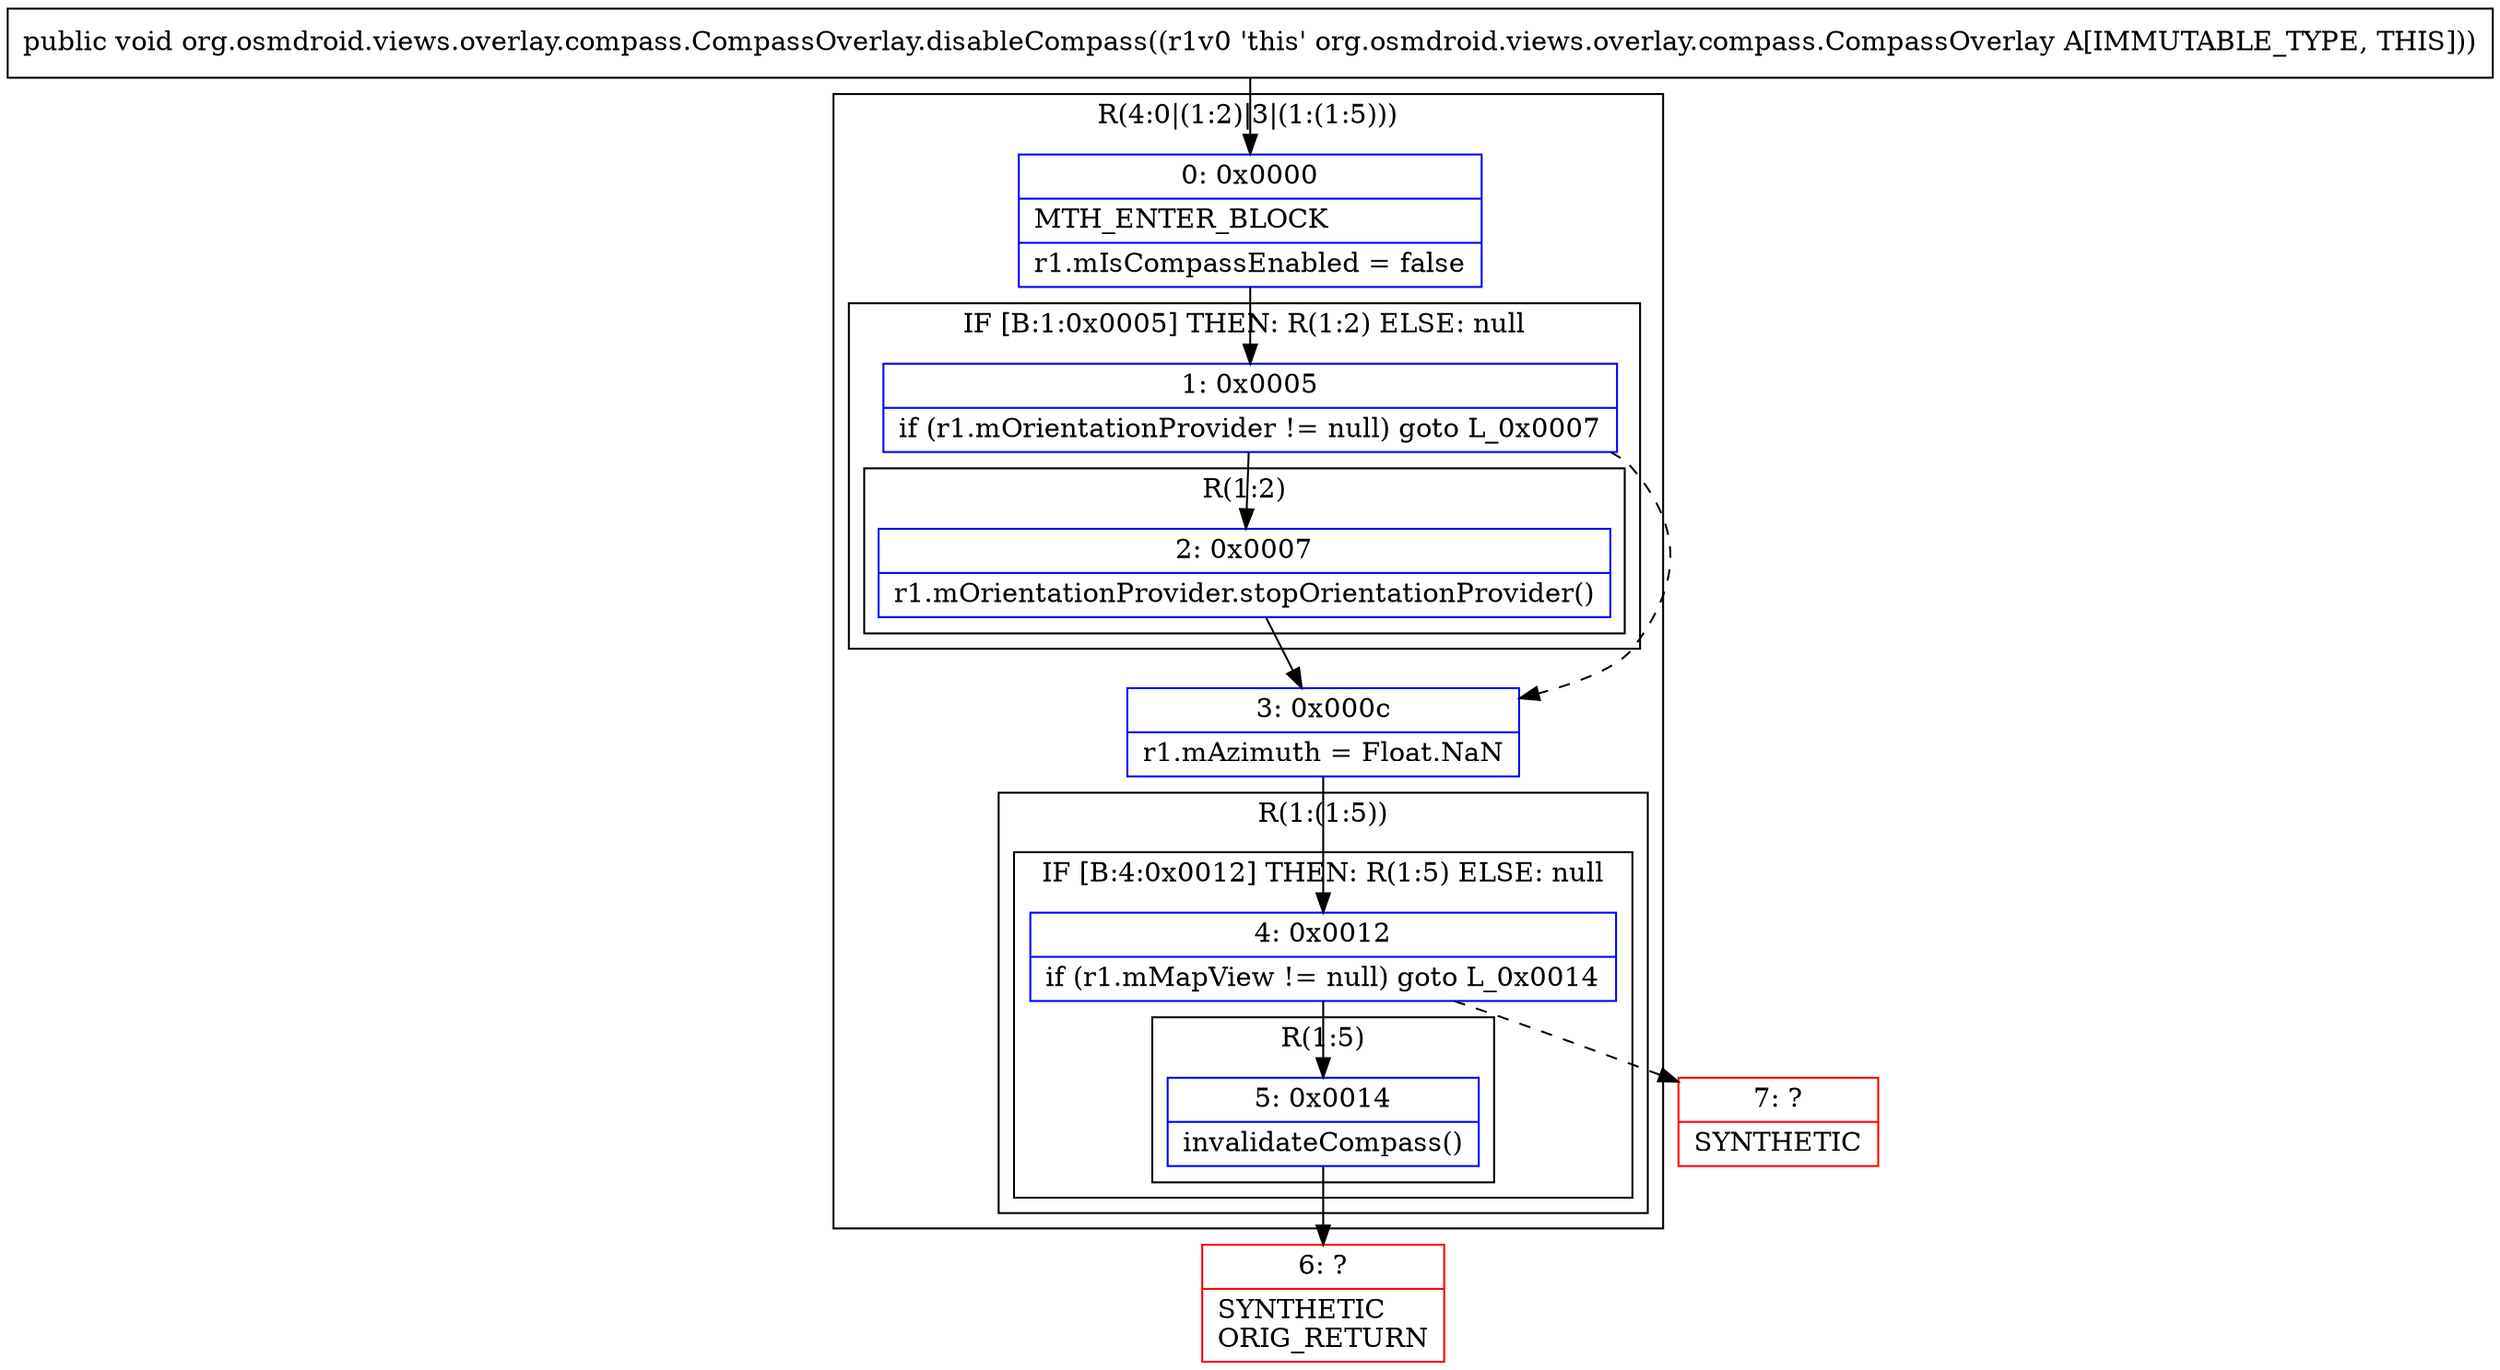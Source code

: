 digraph "CFG fororg.osmdroid.views.overlay.compass.CompassOverlay.disableCompass()V" {
subgraph cluster_Region_141047957 {
label = "R(4:0|(1:2)|3|(1:(1:5)))";
node [shape=record,color=blue];
Node_0 [shape=record,label="{0\:\ 0x0000|MTH_ENTER_BLOCK\l|r1.mIsCompassEnabled = false\l}"];
subgraph cluster_IfRegion_1411736446 {
label = "IF [B:1:0x0005] THEN: R(1:2) ELSE: null";
node [shape=record,color=blue];
Node_1 [shape=record,label="{1\:\ 0x0005|if (r1.mOrientationProvider != null) goto L_0x0007\l}"];
subgraph cluster_Region_877537385 {
label = "R(1:2)";
node [shape=record,color=blue];
Node_2 [shape=record,label="{2\:\ 0x0007|r1.mOrientationProvider.stopOrientationProvider()\l}"];
}
}
Node_3 [shape=record,label="{3\:\ 0x000c|r1.mAzimuth = Float.NaN\l}"];
subgraph cluster_Region_1726257003 {
label = "R(1:(1:5))";
node [shape=record,color=blue];
subgraph cluster_IfRegion_788637618 {
label = "IF [B:4:0x0012] THEN: R(1:5) ELSE: null";
node [shape=record,color=blue];
Node_4 [shape=record,label="{4\:\ 0x0012|if (r1.mMapView != null) goto L_0x0014\l}"];
subgraph cluster_Region_1346375615 {
label = "R(1:5)";
node [shape=record,color=blue];
Node_5 [shape=record,label="{5\:\ 0x0014|invalidateCompass()\l}"];
}
}
}
}
Node_6 [shape=record,color=red,label="{6\:\ ?|SYNTHETIC\lORIG_RETURN\l}"];
Node_7 [shape=record,color=red,label="{7\:\ ?|SYNTHETIC\l}"];
MethodNode[shape=record,label="{public void org.osmdroid.views.overlay.compass.CompassOverlay.disableCompass((r1v0 'this' org.osmdroid.views.overlay.compass.CompassOverlay A[IMMUTABLE_TYPE, THIS])) }"];
MethodNode -> Node_0;
Node_0 -> Node_1;
Node_1 -> Node_2;
Node_1 -> Node_3[style=dashed];
Node_2 -> Node_3;
Node_3 -> Node_4;
Node_4 -> Node_5;
Node_4 -> Node_7[style=dashed];
Node_5 -> Node_6;
}

